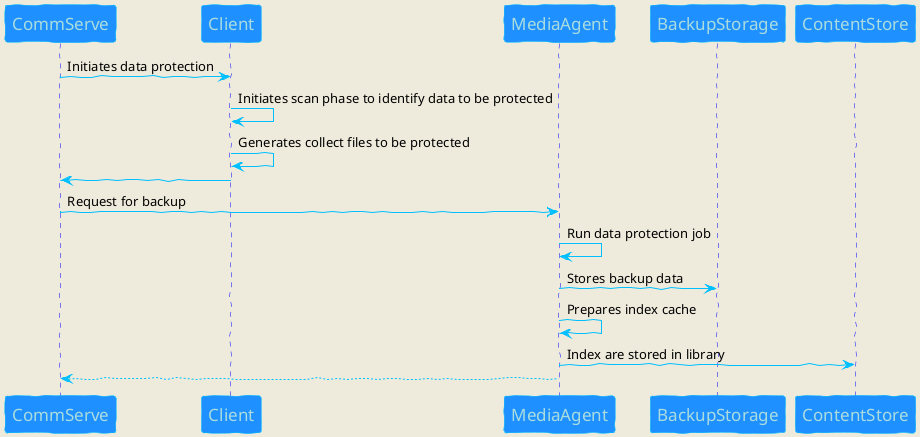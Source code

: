 @startuml

@startuml
skinparam backgroundColor #EEEBDC
skinparam handwritten true

skinparam sequence {
	ArrowColor DeepSkyBlue
	ActorBorderColor DeepSkyBlue
	LifeLineBorderColor blue
	LifeLineBackgroundColor #A9DCDF

	ParticipantBorderColor DeepSkyBlue
	ParticipantBackgroundColor DodgerBlue
	ParticipantFontName Impact
	ParticipantFontSize 17
	ParticipantFontColor #A9DCDF

	ActorBackgroundColor aqua
	ActorFontColor DeepSkyBlue
	ActorFontSize 17
	ActorFontName Aapex
}

participant CommServe
participant Client
participant MediaAgent
participant BackupStorage
participant ContentStore

CommServe -> Client: Initiates data protection
Client -> Client: Initiates scan phase to identify data to be protected
Client -> Client: Generates collect files to be protected
Client -> CommServe:
CommServe -> MediaAgent: Request for backup
MediaAgent -> MediaAgent: Run data protection job
MediaAgent -> BackupStorage: Stores backup data
MediaAgent -> MediaAgent: Prepares index cache
MediaAgent -> ContentStore: Index are stored in library
MediaAgent --> CommServe

@enduml